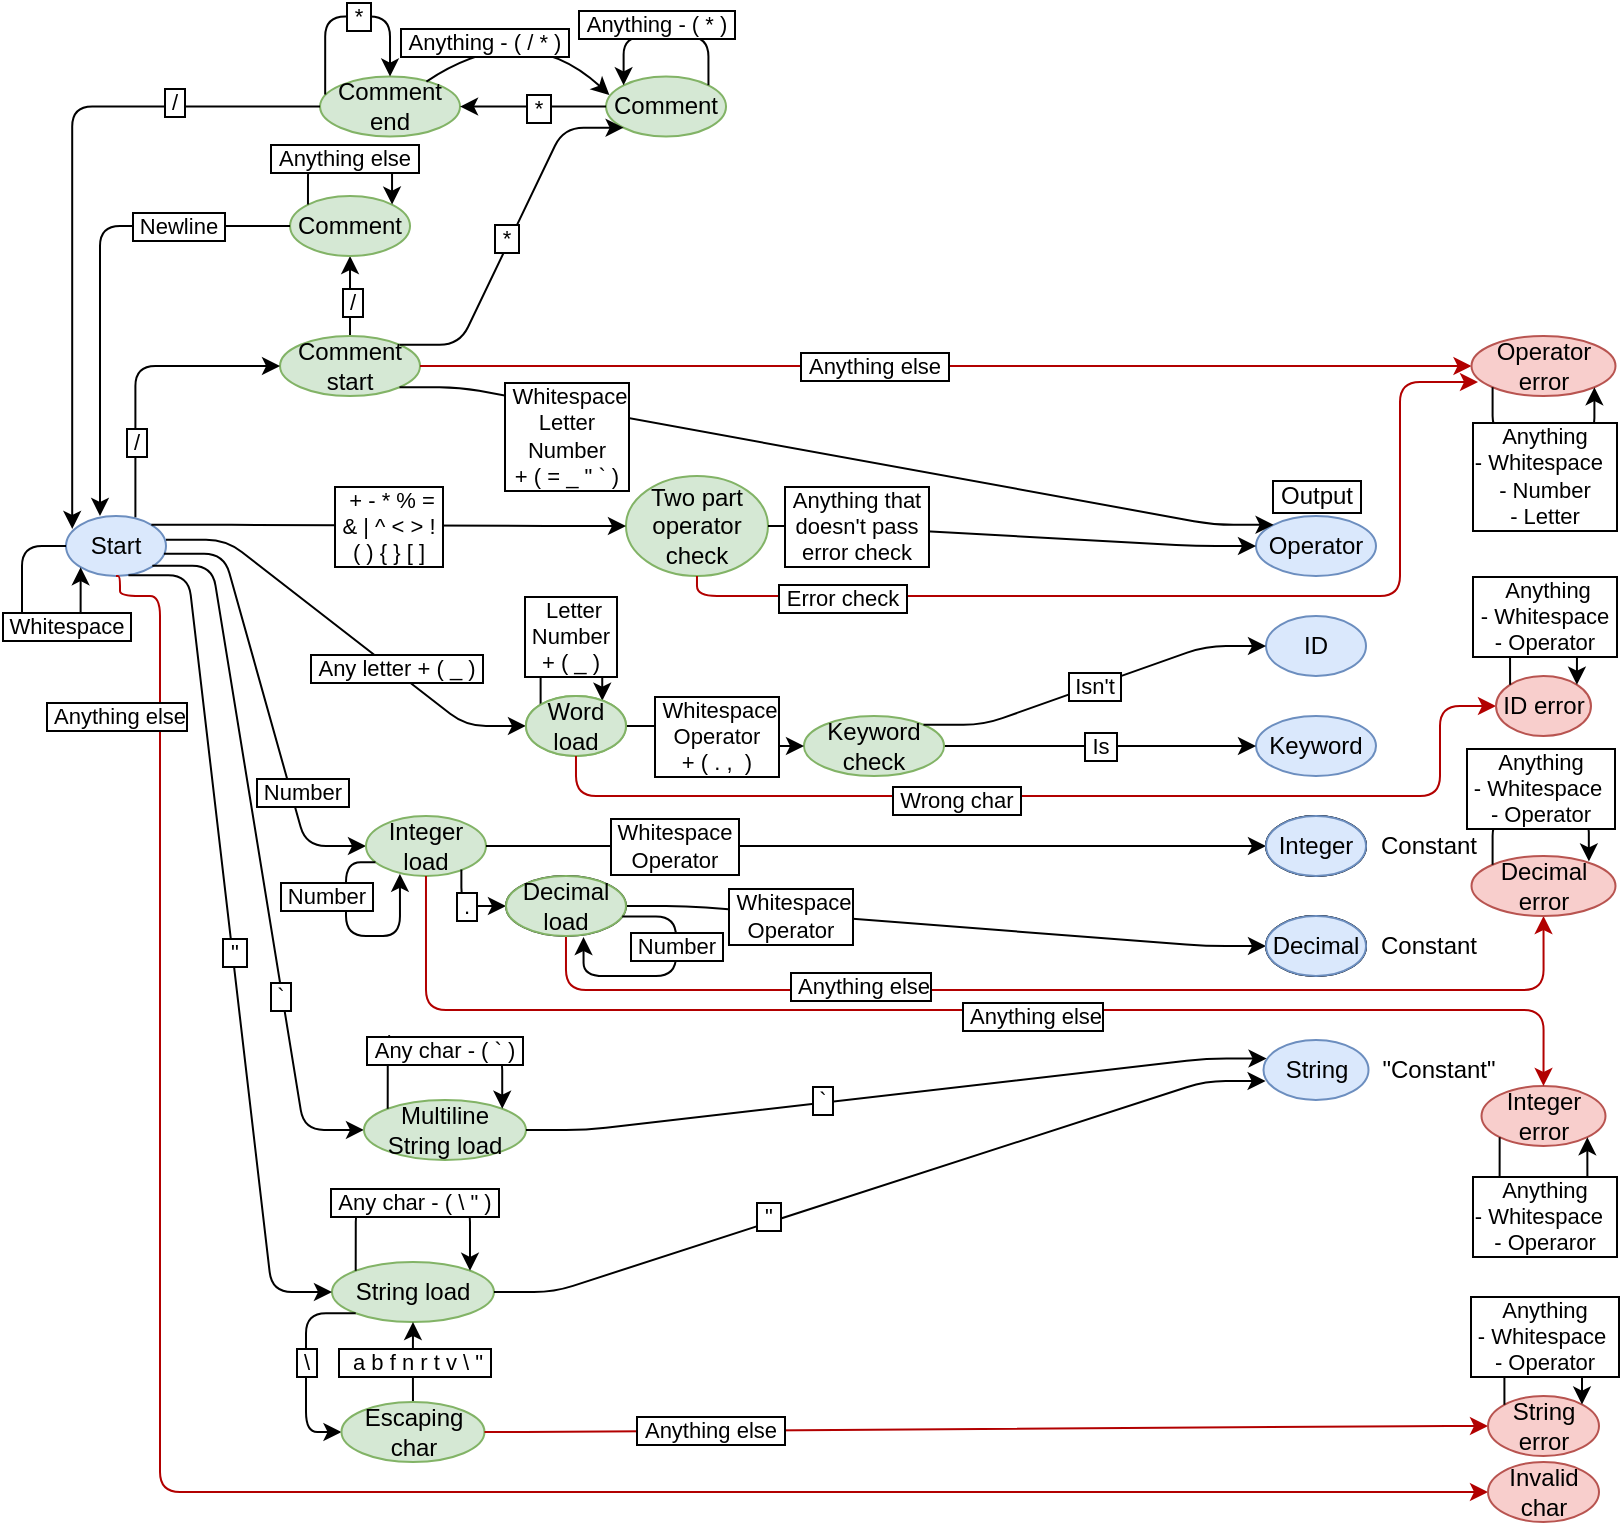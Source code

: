 <mxfile version="13.8.5" type="device"><diagram id="VbT3eITZP3FkpoQg2vMa" name="Page-1"><mxGraphModel dx="1422" dy="804" grid="1" gridSize="10" guides="1" tooltips="1" connect="1" arrows="1" fold="1" page="1" pageScale="1" pageWidth="827" pageHeight="1169" math="0" shadow="0"><root><mxCell id="0"/><mxCell id="1" parent="0"/><mxCell id="rQzeQMn--aMGsa6d89jZ-1" value="Start" style="ellipse;whiteSpace=wrap;html=1;fillColor=#dae8fc;strokeColor=#6c8ebf;" parent="1" vertex="1"><mxGeometry x="43" y="300" width="50" height="30" as="geometry"/></mxCell><mxCell id="rQzeQMn--aMGsa6d89jZ-2" value="Float" style="ellipse;whiteSpace=wrap;html=1;" parent="1" vertex="1"><mxGeometry x="643" y="500" width="50" height="30" as="geometry"/></mxCell><mxCell id="rQzeQMn--aMGsa6d89jZ-3" value="ID" style="ellipse;whiteSpace=wrap;html=1;fillColor=#dae8fc;strokeColor=#6c8ebf;" parent="1" vertex="1"><mxGeometry x="643" y="350" width="50" height="30" as="geometry"/></mxCell><mxCell id="rQzeQMn--aMGsa6d89jZ-4" value="Keyword" style="ellipse;whiteSpace=wrap;html=1;fillColor=#dae8fc;strokeColor=#6c8ebf;" parent="1" vertex="1"><mxGeometry x="638" y="400" width="60" height="30" as="geometry"/></mxCell><mxCell id="rQzeQMn--aMGsa6d89jZ-5" value="Integer" style="ellipse;whiteSpace=wrap;html=1;" parent="1" vertex="1"><mxGeometry x="643" y="450" width="50" height="30" as="geometry"/></mxCell><mxCell id="kHipwK65tKTKf_cFSngq-4" value="Integer error" style="ellipse;whiteSpace=wrap;html=1;fillColor=#f8cecc;strokeColor=#b85450;" parent="1" vertex="1"><mxGeometry x="750.75" y="585" width="62" height="30" as="geometry"/></mxCell><mxCell id="kHipwK65tKTKf_cFSngq-6" value="&quot;Constant&quot;" style="text;html=1;align=center;verticalAlign=middle;resizable=0;points=[];autosize=1;" parent="1" vertex="1"><mxGeometry x="694.25" y="566.97" width="70" height="20" as="geometry"/></mxCell><mxCell id="kHipwK65tKTKf_cFSngq-7" value="Constant" style="text;html=1;align=center;verticalAlign=middle;resizable=0;points=[];autosize=1;" parent="1" vertex="1"><mxGeometry x="694.25" y="455" width="60" height="20" as="geometry"/></mxCell><mxCell id="kHipwK65tKTKf_cFSngq-8" value="Constant" style="text;html=1;align=center;verticalAlign=middle;resizable=0;points=[];autosize=1;" parent="1" vertex="1"><mxGeometry x="694.25" y="505" width="60" height="20" as="geometry"/></mxCell><mxCell id="kHipwK65tKTKf_cFSngq-9" value="Operator" style="ellipse;whiteSpace=wrap;html=1;fillColor=#dae8fc;strokeColor=#6c8ebf;" parent="1" vertex="1"><mxGeometry x="638" y="300" width="60" height="30" as="geometry"/></mxCell><mxCell id="kHipwK65tKTKf_cFSngq-11" value="String load" style="ellipse;whiteSpace=wrap;html=1;fillColor=#d5e8d4;strokeColor=#82b366;" parent="1" vertex="1"><mxGeometry x="175.99" y="673" width="81" height="30" as="geometry"/></mxCell><mxCell id="kHipwK65tKTKf_cFSngq-12" value="&amp;nbsp;&quot;&amp;nbsp; " style="endArrow=classic;html=1;entryX=0;entryY=0.5;entryDx=0;entryDy=0;labelBorderColor=#000000;labelBackgroundColor=#ffffff;edgeStyle=entityRelationEdgeStyle;exitX=0.624;exitY=0.986;exitDx=0;exitDy=0;exitPerimeter=0;" parent="1" source="rQzeQMn--aMGsa6d89jZ-1" target="kHipwK65tKTKf_cFSngq-11" edge="1"><mxGeometry x="0.044" y="1" width="50" height="50" relative="1" as="geometry"><mxPoint x="113" y="320" as="sourcePoint"/><mxPoint x="483" y="530" as="targetPoint"/><mxPoint as="offset"/></mxGeometry></mxCell><mxCell id="kHipwK65tKTKf_cFSngq-14" value="&amp;nbsp;Any char - ( \ &quot; )&amp;nbsp;" style="endArrow=classic;html=1;labelBackgroundColor=#ffffff;labelBorderColor=#000000;edgeStyle=orthogonalEdgeStyle;exitX=0;exitY=0;exitDx=0;exitDy=0;entryX=1;entryY=0;entryDx=0;entryDy=0;" parent="1" source="kHipwK65tKTKf_cFSngq-11" target="kHipwK65tKTKf_cFSngq-11" edge="1"><mxGeometry x="-0.001" width="50" height="50" relative="1" as="geometry"><mxPoint x="156.99" y="713" as="sourcePoint"/><mxPoint x="216.99" y="643" as="targetPoint"/><Array as="points"><mxPoint x="187.99" y="643"/><mxPoint x="244.99" y="643"/><mxPoint x="244.99" y="678"/></Array><mxPoint as="offset"/></mxGeometry></mxCell><mxCell id="kHipwK65tKTKf_cFSngq-15" value="&amp;nbsp;\&amp;nbsp;" style="endArrow=classic;html=1;labelBackgroundColor=#ffffff;labelBorderColor=#000000;edgeStyle=orthogonalEdgeStyle;entryX=0;entryY=0.5;entryDx=0;entryDy=0;exitX=0;exitY=1;exitDx=0;exitDy=0;" parent="1" source="kHipwK65tKTKf_cFSngq-11" target="kHipwK65tKTKf_cFSngq-16" edge="1"><mxGeometry x="-0.028" width="50" height="50" relative="1" as="geometry"><mxPoint x="176.99" y="733" as="sourcePoint"/><mxPoint x="92.99" y="763" as="targetPoint"/><Array as="points"><mxPoint x="162.99" y="699"/><mxPoint x="162.99" y="758"/></Array><mxPoint as="offset"/></mxGeometry></mxCell><mxCell id="kHipwK65tKTKf_cFSngq-17" value="&amp;nbsp; a b f n r t v \ &quot;&amp;nbsp; " style="edgeStyle=orthogonalEdgeStyle;rounded=0;orthogonalLoop=1;jettySize=auto;html=1;labelBackgroundColor=#ffffff;labelBorderColor=#000000;entryX=0.5;entryY=1;entryDx=0;entryDy=0;" parent="1" source="kHipwK65tKTKf_cFSngq-16" target="kHipwK65tKTKf_cFSngq-11" edge="1"><mxGeometry relative="1" as="geometry"><mxPoint x="306.99" y="743" as="targetPoint"/></mxGeometry></mxCell><mxCell id="kHipwK65tKTKf_cFSngq-16" value="Escaping char" style="ellipse;whiteSpace=wrap;html=1;fillColor=#d5e8d4;strokeColor=#82b366;" parent="1" vertex="1"><mxGeometry x="180.74" y="743" width="71.5" height="30" as="geometry"/></mxCell><mxCell id="kHipwK65tKTKf_cFSngq-19" value="&amp;nbsp;Anything else&amp;nbsp;" style="endArrow=classic;html=1;labelBackgroundColor=#ffffff;exitX=1;exitY=0.5;exitDx=0;exitDy=0;entryX=0;entryY=0.5;entryDx=0;entryDy=0;edgeStyle=entityRelationEdgeStyle;labelBorderColor=#000000;fillColor=#e51400;strokeColor=#B20000;" parent="1" source="kHipwK65tKTKf_cFSngq-16" target="nqN7myUd0AmHGq-QXsy2-13" edge="1"><mxGeometry x="-0.552" width="50" height="50" relative="1" as="geometry"><mxPoint x="493" y="673" as="sourcePoint"/><mxPoint x="758" y="758" as="targetPoint"/><mxPoint as="offset"/></mxGeometry></mxCell><mxCell id="kHipwK65tKTKf_cFSngq-21" value="Word load" style="ellipse;whiteSpace=wrap;html=1;fillColor=#d5e8d4;strokeColor=#82b366;" parent="1" vertex="1"><mxGeometry x="272.99" y="389.97" width="50" height="30" as="geometry"/></mxCell><mxCell id="kHipwK65tKTKf_cFSngq-22" value="&amp;nbsp;Any letter + ( _ )&amp;nbsp;" style="endArrow=classic;html=1;entryX=0;entryY=0.5;entryDx=0;entryDy=0;labelBorderColor=#000000;labelBackgroundColor=#ffffff;edgeStyle=entityRelationEdgeStyle;exitX=1;exitY=0.397;exitDx=0;exitDy=0;exitPerimeter=0;" parent="1" source="rQzeQMn--aMGsa6d89jZ-1" target="kHipwK65tKTKf_cFSngq-21" edge="1"><mxGeometry x="0.291" y="2" width="50" height="50" relative="1" as="geometry"><mxPoint x="113" y="309" as="sourcePoint"/><mxPoint x="346.0" y="475" as="targetPoint"/><mxPoint as="offset"/></mxGeometry></mxCell><mxCell id="kHipwK65tKTKf_cFSngq-23" value="&amp;nbsp;Letter&lt;br&gt;&amp;nbsp;Number&amp;nbsp;&lt;br&gt;+ ( _ )" style="endArrow=classic;html=1;labelBackgroundColor=#ffffff;exitX=0;exitY=0;exitDx=0;exitDy=0;edgeStyle=orthogonalEdgeStyle;entryX=0.763;entryY=0.079;entryDx=0;entryDy=0;entryPerimeter=0;labelBorderColor=#000000;" parent="1" source="kHipwK65tKTKf_cFSngq-21" target="kHipwK65tKTKf_cFSngq-21" edge="1"><mxGeometry width="50" height="50" relative="1" as="geometry"><mxPoint x="339.86" y="349.97" as="sourcePoint"/><mxPoint x="319.86" y="379.97" as="targetPoint"/><Array as="points"><mxPoint x="279.99" y="360"/><mxPoint x="310.99" y="360"/></Array></mxGeometry></mxCell><mxCell id="kHipwK65tKTKf_cFSngq-27" value="&amp;nbsp;Is&amp;nbsp;" style="edgeStyle=entityRelationEdgeStyle;rounded=0;orthogonalLoop=1;jettySize=auto;html=1;labelBackgroundColor=#ffffff;labelBorderColor=#000000;" parent="1" source="kHipwK65tKTKf_cFSngq-24" target="rQzeQMn--aMGsa6d89jZ-4" edge="1"><mxGeometry relative="1" as="geometry"/></mxCell><mxCell id="kHipwK65tKTKf_cFSngq-24" value="Keyword check" style="ellipse;whiteSpace=wrap;html=1;fillColor=#d5e8d4;strokeColor=#82b366;" parent="1" vertex="1"><mxGeometry x="412" y="400" width="70" height="30" as="geometry"/></mxCell><mxCell id="kHipwK65tKTKf_cFSngq-26" value="&amp;nbsp;Whitespace &lt;br&gt;Operator&lt;br&gt;+ ( . ,&amp;nbsp; )" style="endArrow=classic;html=1;labelBackgroundColor=#ffffff;exitX=1;exitY=0.5;exitDx=0;exitDy=0;entryX=0;entryY=0.5;entryDx=0;entryDy=0;edgeStyle=entityRelationEdgeStyle;labelBorderColor=#000000;" parent="1" source="kHipwK65tKTKf_cFSngq-21" target="kHipwK65tKTKf_cFSngq-24" edge="1"><mxGeometry width="50" height="50" relative="1" as="geometry"><mxPoint x="543" y="360" as="sourcePoint"/><mxPoint x="593" y="310" as="targetPoint"/></mxGeometry></mxCell><mxCell id="kHipwK65tKTKf_cFSngq-29" value="&amp;nbsp;Isn't&amp;nbsp;" style="endArrow=classic;html=1;labelBackgroundColor=#ffffff;exitX=1;exitY=0;exitDx=0;exitDy=0;entryX=0;entryY=0.5;entryDx=0;entryDy=0;edgeStyle=entityRelationEdgeStyle;labelBorderColor=#000000;" parent="1" source="kHipwK65tKTKf_cFSngq-24" target="rQzeQMn--aMGsa6d89jZ-3" edge="1"><mxGeometry width="50" height="50" relative="1" as="geometry"><mxPoint x="407.38" y="405" as="sourcePoint"/><mxPoint x="523" y="425" as="targetPoint"/></mxGeometry></mxCell><mxCell id="kHipwK65tKTKf_cFSngq-30" value="Two part operator check" style="ellipse;whiteSpace=wrap;html=1;fillColor=#d5e8d4;strokeColor=#82b366;" parent="1" vertex="1"><mxGeometry x="322.99" y="280" width="71" height="50" as="geometry"/></mxCell><mxCell id="kHipwK65tKTKf_cFSngq-32" value="&amp;nbsp;+ - * % = &lt;br&gt;&lt;div&gt;&amp;nbsp;&amp;amp; | ^ &amp;lt; &amp;gt; !&amp;nbsp; &lt;br&gt;&lt;/div&gt;&lt;div&gt;( ) { } [ ]&lt;br&gt;&lt;/div&gt;" style="endArrow=classic;html=1;labelBackgroundColor=#ffffff;exitX=1;exitY=0;exitDx=0;exitDy=0;entryX=0;entryY=0.5;entryDx=0;entryDy=0;labelBorderColor=#000000;edgeStyle=entityRelationEdgeStyle;" parent="1" source="rQzeQMn--aMGsa6d89jZ-1" target="kHipwK65tKTKf_cFSngq-30" edge="1"><mxGeometry width="50" height="50" relative="1" as="geometry"><mxPoint x="233" y="330" as="sourcePoint"/><mxPoint x="283" y="280" as="targetPoint"/></mxGeometry></mxCell><mxCell id="kHipwK65tKTKf_cFSngq-33" value="&amp;nbsp;Anything that&amp;nbsp;&lt;br&gt;doesn't pass&lt;br&gt;error check" style="endArrow=classic;html=1;labelBackgroundColor=#ffffff;exitX=1;exitY=0.5;exitDx=0;exitDy=0;entryX=0;entryY=0.5;entryDx=0;entryDy=0;edgeStyle=entityRelationEdgeStyle;labelBorderColor=#000000;" parent="1" source="kHipwK65tKTKf_cFSngq-30" target="kHipwK65tKTKf_cFSngq-9" edge="1"><mxGeometry x="-0.64" y="1" width="50" height="50" relative="1" as="geometry"><mxPoint x="493" y="340" as="sourcePoint"/><mxPoint x="543" y="290" as="targetPoint"/><mxPoint as="offset"/></mxGeometry></mxCell><mxCell id="kHipwK65tKTKf_cFSngq-35" value="&amp;nbsp;Error check&amp;nbsp;" style="endArrow=classic;html=1;labelBackgroundColor=#ffffff;exitX=0.5;exitY=1;exitDx=0;exitDy=0;fillColor=#e51400;strokeColor=#B20000;labelBorderColor=#000000;edgeStyle=orthogonalEdgeStyle;entryX=0.045;entryY=0.751;entryDx=0;entryDy=0;entryPerimeter=0;" parent="1" source="kHipwK65tKTKf_cFSngq-30" target="nqN7myUd0AmHGq-QXsy2-11" edge="1"><mxGeometry x="-0.674" y="-1" width="50" height="50" relative="1" as="geometry"><mxPoint x="503" y="400" as="sourcePoint"/><mxPoint x="773" y="520" as="targetPoint"/><Array as="points"><mxPoint x="359" y="340"/><mxPoint x="710" y="340"/><mxPoint x="710" y="233"/><mxPoint x="749" y="233"/></Array><mxPoint as="offset"/></mxGeometry></mxCell><mxCell id="kHipwK65tKTKf_cFSngq-36" value="" style="endArrow=classic;html=1;labelBackgroundColor=#ffffff;exitX=0.98;exitY=0.629;exitDx=0;exitDy=0;entryX=0;entryY=0.5;entryDx=0;entryDy=0;edgeStyle=entityRelationEdgeStyle;exitPerimeter=0;" parent="1" source="rQzeQMn--aMGsa6d89jZ-1" target="kHipwK65tKTKf_cFSngq-37" edge="1"><mxGeometry width="50" height="50" relative="1" as="geometry"><mxPoint x="33" y="470" as="sourcePoint"/><mxPoint x="103" y="530" as="targetPoint"/></mxGeometry></mxCell><mxCell id="kHipwK65tKTKf_cFSngq-49" value="&amp;nbsp;Number&amp;nbsp;" style="edgeLabel;html=1;align=center;verticalAlign=middle;resizable=0;points=[];labelBorderColor=#000000;" parent="kHipwK65tKTKf_cFSngq-36" vertex="1" connectable="0"><mxGeometry x="0.315" relative="1" as="geometry"><mxPoint x="9.11" y="14.27" as="offset"/></mxGeometry></mxCell><mxCell id="kHipwK65tKTKf_cFSngq-37" value="Integer load" style="ellipse;whiteSpace=wrap;html=1;fillColor=#d5e8d4;strokeColor=#82b366;" parent="1" vertex="1"><mxGeometry x="192.99" y="450" width="60" height="30" as="geometry"/></mxCell><mxCell id="kHipwK65tKTKf_cFSngq-38" value="Float load" style="ellipse;whiteSpace=wrap;html=1;" parent="1" vertex="1"><mxGeometry x="262.99" y="480" width="60" height="30" as="geometry"/></mxCell><mxCell id="kHipwK65tKTKf_cFSngq-39" value="&amp;nbsp;Number&amp;nbsp;" style="endArrow=classic;html=1;labelBackgroundColor=#ffffff;exitX=0.079;exitY=0.771;exitDx=0;exitDy=0;edgeStyle=orthogonalEdgeStyle;exitPerimeter=0;entryX=0.283;entryY=0.964;entryDx=0;entryDy=0;entryPerimeter=0;labelBorderColor=#000000;" parent="1" source="kHipwK65tKTKf_cFSngq-37" target="kHipwK65tKTKf_cFSngq-37" edge="1"><mxGeometry x="-0.423" y="-10" width="50" height="50" relative="1" as="geometry"><mxPoint x="192.99" y="550" as="sourcePoint"/><mxPoint x="222.99" y="490" as="targetPoint"/><Array as="points"><mxPoint x="182.99" y="473"/><mxPoint x="182.99" y="510"/><mxPoint x="209.99" y="510"/></Array><mxPoint as="offset"/></mxGeometry></mxCell><mxCell id="kHipwK65tKTKf_cFSngq-40" value="&amp;nbsp;.&amp;nbsp;" style="endArrow=classic;html=1;labelBackgroundColor=#ffffff;exitX=0.795;exitY=0.892;exitDx=0;exitDy=0;entryX=0;entryY=0.5;entryDx=0;entryDy=0;edgeStyle=orthogonalEdgeStyle;labelBorderColor=#000000;exitPerimeter=0;" parent="1" source="kHipwK65tKTKf_cFSngq-37" target="kHipwK65tKTKf_cFSngq-38" edge="1"><mxGeometry width="50" height="50" relative="1" as="geometry"><mxPoint x="262.99" y="570" as="sourcePoint"/><mxPoint x="292.99" y="510" as="targetPoint"/><Array as="points"><mxPoint x="240.99" y="495"/></Array></mxGeometry></mxCell><mxCell id="kHipwK65tKTKf_cFSngq-44" value="" style="endArrow=classic;html=1;labelBackgroundColor=#ffffff;endFill=1;edgeStyle=orthogonalEdgeStyle;fillColor=#e51400;strokeColor=#B20000;entryX=0.5;entryY=1;entryDx=0;entryDy=0;startArrow=none;startFill=0;exitX=0.5;exitY=1;exitDx=0;exitDy=0;" parent="1" source="kHipwK65tKTKf_cFSngq-60" target="nqN7myUd0AmHGq-QXsy2-14" edge="1"><mxGeometry width="50" height="50" relative="1" as="geometry"><mxPoint x="280" y="520" as="sourcePoint"/><mxPoint x="781.75" y="497" as="targetPoint"/><Array as="points"><mxPoint x="293" y="537"/><mxPoint x="782" y="537"/></Array></mxGeometry></mxCell><mxCell id="nqN7myUd0AmHGq-QXsy2-15" value="&amp;nbsp;Anything else" style="edgeLabel;html=1;align=center;verticalAlign=middle;resizable=0;points=[];labelBorderColor=#000000;rotation=0;" parent="kHipwK65tKTKf_cFSngq-44" vertex="1" connectable="0"><mxGeometry x="-0.267" y="2" relative="1" as="geometry"><mxPoint x="-28.8" as="offset"/></mxGeometry></mxCell><mxCell id="kHipwK65tKTKf_cFSngq-45" value="" style="endArrow=classic;html=1;labelBackgroundColor=#ffffff;exitX=1;exitY=0.5;exitDx=0;exitDy=0;entryX=0;entryY=0.5;entryDx=0;entryDy=0;edgeStyle=entityRelationEdgeStyle;" parent="1" source="kHipwK65tKTKf_cFSngq-37" target="rQzeQMn--aMGsa6d89jZ-5" edge="1"><mxGeometry width="50" height="50" relative="1" as="geometry"><mxPoint x="333" y="620" as="sourcePoint"/><mxPoint x="383" y="570" as="targetPoint"/></mxGeometry></mxCell><mxCell id="kHipwK65tKTKf_cFSngq-47" value="&amp;nbsp;Whitespace&amp;nbsp;&lt;br&gt;Operator" style="edgeLabel;html=1;align=center;verticalAlign=middle;resizable=0;points=[];labelBorderColor=#000000;" parent="kHipwK65tKTKf_cFSngq-45" vertex="1" connectable="0"><mxGeometry x="-0.742" y="1" relative="1" as="geometry"><mxPoint x="43.01" y="1" as="offset"/></mxGeometry></mxCell><mxCell id="kHipwK65tKTKf_cFSngq-46" value="" style="endArrow=classic;html=1;labelBackgroundColor=#ffffff;exitX=1;exitY=0.5;exitDx=0;exitDy=0;entryX=0;entryY=0.5;entryDx=0;entryDy=0;edgeStyle=entityRelationEdgeStyle;" parent="1" source="kHipwK65tKTKf_cFSngq-38" target="rQzeQMn--aMGsa6d89jZ-2" edge="1"><mxGeometry width="50" height="50" relative="1" as="geometry"><mxPoint x="343" y="650" as="sourcePoint"/><mxPoint x="393" y="600" as="targetPoint"/></mxGeometry></mxCell><mxCell id="kHipwK65tKTKf_cFSngq-48" value="&amp;nbsp;Whitespace&lt;br&gt;Operator" style="edgeLabel;html=1;align=center;verticalAlign=middle;resizable=0;points=[];labelBorderColor=#000000;" parent="kHipwK65tKTKf_cFSngq-46" vertex="1" connectable="0"><mxGeometry x="-0.835" y="1" relative="1" as="geometry"><mxPoint x="55.08" y="6.0" as="offset"/></mxGeometry></mxCell><mxCell id="kHipwK65tKTKf_cFSngq-50" value="&amp;nbsp;Output&amp;nbsp;" style="text;html=1;align=center;verticalAlign=middle;resizable=0;points=[];autosize=1;labelBorderColor=#000000;" parent="1" vertex="1"><mxGeometry x="638" y="280" width="60" height="20" as="geometry"/></mxCell><mxCell id="kHipwK65tKTKf_cFSngq-52" value="" style="endArrow=classic;html=1;labelBackgroundColor=#ffffff;entryX=0.5;entryY=0;entryDx=0;entryDy=0;edgeStyle=orthogonalEdgeStyle;fillColor=#e51400;strokeColor=#B20000;exitX=0.5;exitY=1;exitDx=0;exitDy=0;" parent="1" source="kHipwK65tKTKf_cFSngq-37" target="kHipwK65tKTKf_cFSngq-4" edge="1"><mxGeometry width="50" height="50" relative="1" as="geometry"><mxPoint x="223" y="490" as="sourcePoint"/><mxPoint x="781.75" y="572" as="targetPoint"/><Array as="points"><mxPoint x="223" y="547"/><mxPoint x="782" y="547"/></Array></mxGeometry></mxCell><mxCell id="kHipwK65tKTKf_cFSngq-53" value="&amp;nbsp;Anything else" style="edgeLabel;html=1;align=center;verticalAlign=middle;resizable=0;points=[];labelBorderColor=#000000;" parent="kHipwK65tKTKf_cFSngq-52" vertex="1" connectable="0"><mxGeometry x="0.145" relative="1" as="geometry"><mxPoint x="-10.26" y="2.97" as="offset"/></mxGeometry></mxCell><mxCell id="kHipwK65tKTKf_cFSngq-55" value="" style="endArrow=classic;html=1;labelBackgroundColor=#ffffff;exitX=1;exitY=0.5;exitDx=0;exitDy=0;entryX=0.02;entryY=0.686;entryDx=0;entryDy=0;edgeStyle=entityRelationEdgeStyle;entryPerimeter=0;" parent="1" source="kHipwK65tKTKf_cFSngq-11" target="kHipwK65tKTKf_cFSngq-64" edge="1"><mxGeometry width="50" height="50" relative="1" as="geometry"><mxPoint x="353" y="753" as="sourcePoint"/><mxPoint x="403" y="703" as="targetPoint"/></mxGeometry></mxCell><mxCell id="kHipwK65tKTKf_cFSngq-56" value="&amp;nbsp;&quot;&amp;nbsp; " style="edgeLabel;html=1;align=center;verticalAlign=middle;resizable=0;points=[];labelBorderColor=#000000;" parent="kHipwK65tKTKf_cFSngq-55" vertex="1" connectable="0"><mxGeometry x="-0.013" y="-2" relative="1" as="geometry"><mxPoint x="-54.04" y="12.02" as="offset"/></mxGeometry></mxCell><mxCell id="kHipwK65tKTKf_cFSngq-59" value="Word load" style="ellipse;whiteSpace=wrap;html=1;fillColor=#d5e8d4;strokeColor=#82b366;" parent="1" vertex="1"><mxGeometry x="272.99" y="389.97" width="50" height="30" as="geometry"/></mxCell><mxCell id="kHipwK65tKTKf_cFSngq-60" value="Decimal load" style="ellipse;whiteSpace=wrap;html=1;fillColor=#d5e8d4;strokeColor=#82b366;" parent="1" vertex="1"><mxGeometry x="262.99" y="480" width="60" height="30" as="geometry"/></mxCell><mxCell id="kHipwK65tKTKf_cFSngq-62" value="Float" style="ellipse;whiteSpace=wrap;html=1;" parent="1" vertex="1"><mxGeometry x="643" y="500" width="50" height="30" as="geometry"/></mxCell><mxCell id="kHipwK65tKTKf_cFSngq-63" value="Integer" style="ellipse;whiteSpace=wrap;html=1;" parent="1" vertex="1"><mxGeometry x="643" y="450" width="50" height="30" as="geometry"/></mxCell><mxCell id="kHipwK65tKTKf_cFSngq-64" value="String" style="ellipse;whiteSpace=wrap;html=1;fillColor=#dae8fc;strokeColor=#6c8ebf;" parent="1" vertex="1"><mxGeometry x="641.75" y="561.97" width="52.5" height="30" as="geometry"/></mxCell><mxCell id="kHipwK65tKTKf_cFSngq-65" value="Decimal" style="ellipse;whiteSpace=wrap;html=1;fillColor=#dae8fc;strokeColor=#6c8ebf;" parent="1" vertex="1"><mxGeometry x="643" y="500" width="50" height="30" as="geometry"/></mxCell><mxCell id="kHipwK65tKTKf_cFSngq-66" value="Integer" style="ellipse;whiteSpace=wrap;html=1;fillColor=#dae8fc;strokeColor=#6c8ebf;" parent="1" vertex="1"><mxGeometry x="643" y="450" width="50" height="30" as="geometry"/></mxCell><mxCell id="wgB1_2SLFS4JOkOI4g6U-1" value="" style="endArrow=classic;html=1;exitX=0.5;exitY=1;exitDx=0;exitDy=0;entryX=0;entryY=0.5;entryDx=0;entryDy=0;edgeStyle=orthogonalEdgeStyle;fillColor=#e51400;strokeColor=#B20000;" parent="1" source="kHipwK65tKTKf_cFSngq-59" target="nqN7myUd0AmHGq-QXsy2-12" edge="1"><mxGeometry width="50" height="50" relative="1" as="geometry"><mxPoint x="558" y="650" as="sourcePoint"/><mxPoint x="608" y="600" as="targetPoint"/><Array as="points"><mxPoint x="298" y="440"/><mxPoint x="730" y="440"/><mxPoint x="730" y="395"/></Array></mxGeometry></mxCell><mxCell id="wgB1_2SLFS4JOkOI4g6U-2" value="&amp;nbsp;Wrong char&amp;nbsp;" style="edgeLabel;html=1;align=center;verticalAlign=middle;resizable=0;points=[];labelBorderColor=#000000;" parent="wgB1_2SLFS4JOkOI4g6U-1" vertex="1" connectable="0"><mxGeometry x="-0.202" y="-2" relative="1" as="geometry"><mxPoint as="offset"/></mxGeometry></mxCell><mxCell id="wgB1_2SLFS4JOkOI4g6U-3" value="&amp;nbsp;Number&amp;nbsp;" style="endArrow=classic;html=1;labelBackgroundColor=#ffffff;exitX=0.969;exitY=0.676;exitDx=0;exitDy=0;edgeStyle=orthogonalEdgeStyle;exitPerimeter=0;entryX=0.646;entryY=1.017;entryDx=0;entryDy=0;entryPerimeter=0;labelBorderColor=#000000;" parent="1" source="kHipwK65tKTKf_cFSngq-60" target="kHipwK65tKTKf_cFSngq-60" edge="1"><mxGeometry x="-0.317" width="50" height="50" relative="1" as="geometry"><mxPoint x="337.72" y="500.03" as="sourcePoint"/><mxPoint x="349.96" y="505.82" as="targetPoint"/><Array as="points"><mxPoint x="348" y="500"/><mxPoint x="348" y="530"/><mxPoint x="302" y="530"/></Array><mxPoint as="offset"/></mxGeometry></mxCell><mxCell id="nqN7myUd0AmHGq-QXsy2-5" value="" style="edgeStyle=orthogonalEdgeStyle;rounded=0;orthogonalLoop=1;jettySize=auto;html=1;" parent="1" source="wgB1_2SLFS4JOkOI4g6U-4" target="nqN7myUd0AmHGq-QXsy2-4" edge="1"><mxGeometry relative="1" as="geometry"><Array as="points"><mxPoint x="185" y="200"/><mxPoint x="185" y="200"/></Array></mxGeometry></mxCell><mxCell id="nqN7myUd0AmHGq-QXsy2-6" value="&amp;nbsp;/&amp;nbsp; " style="edgeLabel;html=1;align=center;verticalAlign=middle;resizable=0;points=[];labelBorderColor=#000000;" parent="nqN7myUd0AmHGq-QXsy2-5" vertex="1" connectable="0"><mxGeometry x="-0.147" y="-1" relative="1" as="geometry"><mxPoint as="offset"/></mxGeometry></mxCell><mxCell id="wgB1_2SLFS4JOkOI4g6U-4" value="Comment start" style="ellipse;whiteSpace=wrap;html=1;fillColor=#d5e8d4;strokeColor=#82b366;" parent="1" vertex="1"><mxGeometry x="150.01" y="210" width="70" height="30" as="geometry"/></mxCell><mxCell id="wgB1_2SLFS4JOkOI4g6U-5" value="" style="endArrow=classic;html=1;exitX=0.694;exitY=0.021;exitDx=0;exitDy=0;entryX=0;entryY=0.5;entryDx=0;entryDy=0;edgeStyle=orthogonalEdgeStyle;exitPerimeter=0;" parent="1" source="rQzeQMn--aMGsa6d89jZ-1" target="wgB1_2SLFS4JOkOI4g6U-4" edge="1"><mxGeometry width="50" height="50" relative="1" as="geometry"><mxPoint x="48" y="280" as="sourcePoint"/><mxPoint x="98" y="230" as="targetPoint"/></mxGeometry></mxCell><mxCell id="wgB1_2SLFS4JOkOI4g6U-6" value="&amp;nbsp;/&amp;nbsp;" style="edgeLabel;html=1;align=center;verticalAlign=middle;resizable=0;points=[];labelBorderColor=#000000;" parent="wgB1_2SLFS4JOkOI4g6U-5" vertex="1" connectable="0"><mxGeometry x="-0.492" y="-2" relative="1" as="geometry"><mxPoint x="-2.01" as="offset"/></mxGeometry></mxCell><mxCell id="wgB1_2SLFS4JOkOI4g6U-7" value="Comment" style="ellipse;whiteSpace=wrap;html=1;fillColor=#d5e8d4;strokeColor=#82b366;" parent="1" vertex="1"><mxGeometry x="313.02" y="80.26" width="60" height="30" as="geometry"/></mxCell><mxCell id="wgB1_2SLFS4JOkOI4g6U-8" value="Comment end&lt;br&gt;" style="ellipse;whiteSpace=wrap;html=1;fillColor=#d5e8d4;strokeColor=#82b366;" parent="1" vertex="1"><mxGeometry x="170.02" y="80.26" width="70" height="30" as="geometry"/></mxCell><mxCell id="wgB1_2SLFS4JOkOI4g6U-12" value="" style="endArrow=classic;html=1;edgeStyle=orthogonalEdgeStyle;entryX=0;entryY=0;entryDx=0;entryDy=0;exitX=1;exitY=0;exitDx=0;exitDy=0;" parent="1" source="wgB1_2SLFS4JOkOI4g6U-7" target="wgB1_2SLFS4JOkOI4g6U-7" edge="1"><mxGeometry width="50" height="50" relative="1" as="geometry"><mxPoint x="372.03" y="124.26" as="sourcePoint"/><mxPoint x="311.03" y="110.26" as="targetPoint"/><Array as="points"><mxPoint x="364.02" y="60.26"/><mxPoint x="322.02" y="60.26"/></Array></mxGeometry></mxCell><mxCell id="wgB1_2SLFS4JOkOI4g6U-13" value="&amp;nbsp;Anything - ( * )&amp;nbsp;" style="edgeLabel;html=1;align=center;verticalAlign=middle;resizable=0;points=[];labelBorderColor=#000000;" parent="wgB1_2SLFS4JOkOI4g6U-12" vertex="1" connectable="0"><mxGeometry x="-0.472" y="7" relative="1" as="geometry"><mxPoint x="-19.4" y="-7" as="offset"/></mxGeometry></mxCell><mxCell id="wgB1_2SLFS4JOkOI4g6U-16" value="" style="endArrow=classic;html=1;exitX=1;exitY=1;exitDx=0;exitDy=0;entryX=0;entryY=0;entryDx=0;entryDy=0;edgeStyle=entityRelationEdgeStyle;" parent="1" source="wgB1_2SLFS4JOkOI4g6U-4" target="kHipwK65tKTKf_cFSngq-9" edge="1"><mxGeometry width="50" height="50" relative="1" as="geometry"><mxPoint x="278" y="290" as="sourcePoint"/><mxPoint x="328" y="240" as="targetPoint"/></mxGeometry></mxCell><mxCell id="wgB1_2SLFS4JOkOI4g6U-17" value="&lt;div&gt;&amp;nbsp;Whitespace &lt;br&gt;&lt;/div&gt;&lt;div&gt;Letter&lt;/div&gt;&lt;div&gt;Number&lt;br&gt;&lt;/div&gt;&lt;div&gt;+ ( = _ &quot; ` ) &lt;br&gt;&lt;/div&gt;" style="edgeLabel;html=1;align=center;verticalAlign=middle;resizable=0;points=[];labelBorderColor=#000000;" parent="wgB1_2SLFS4JOkOI4g6U-16" vertex="1" connectable="0"><mxGeometry x="-0.169" y="-1" relative="1" as="geometry"><mxPoint x="-98.25" y="-4.26" as="offset"/></mxGeometry></mxCell><mxCell id="wgB1_2SLFS4JOkOI4g6U-18" value="" style="endArrow=classic;html=1;exitX=0;exitY=0.5;exitDx=0;exitDy=0;entryX=0.062;entryY=0.215;entryDx=0;entryDy=0;entryPerimeter=0;edgeStyle=orthogonalEdgeStyle;" parent="1" source="wgB1_2SLFS4JOkOI4g6U-8" target="rQzeQMn--aMGsa6d89jZ-1" edge="1"><mxGeometry width="50" height="50" relative="1" as="geometry"><mxPoint x="238" y="280" as="sourcePoint"/><mxPoint x="288" y="230" as="targetPoint"/></mxGeometry></mxCell><mxCell id="wgB1_2SLFS4JOkOI4g6U-20" value="&amp;nbsp;/&amp;nbsp;" style="edgeLabel;html=1;align=center;verticalAlign=middle;resizable=0;points=[];labelBorderColor=#000000;" parent="wgB1_2SLFS4JOkOI4g6U-18" vertex="1" connectable="0"><mxGeometry x="0.045" relative="1" as="geometry"><mxPoint x="50.48" y="-53.52" as="offset"/></mxGeometry></mxCell><mxCell id="wgB1_2SLFS4JOkOI4g6U-19" value="" style="endArrow=classic;html=1;exitX=0;exitY=0.5;exitDx=0;exitDy=0;entryX=1;entryY=0.5;entryDx=0;entryDy=0;edgeStyle=entityRelationEdgeStyle;" parent="1" source="wgB1_2SLFS4JOkOI4g6U-7" target="wgB1_2SLFS4JOkOI4g6U-8" edge="1"><mxGeometry width="50" height="50" relative="1" as="geometry"><mxPoint x="302.03" y="190.26" as="sourcePoint"/><mxPoint x="352.03" y="140.26" as="targetPoint"/></mxGeometry></mxCell><mxCell id="wgB1_2SLFS4JOkOI4g6U-21" value="&amp;nbsp;*&amp;nbsp;" style="edgeLabel;html=1;align=center;verticalAlign=middle;resizable=0;points=[];labelBorderColor=#000000;" parent="wgB1_2SLFS4JOkOI4g6U-19" vertex="1" connectable="0"><mxGeometry x="0.137" y="2" relative="1" as="geometry"><mxPoint x="7.32" y="-2" as="offset"/></mxGeometry></mxCell><mxCell id="wgB1_2SLFS4JOkOI4g6U-22" value="" style="endArrow=classic;html=1;exitX=1;exitY=0;exitDx=0;exitDy=0;edgeStyle=entityRelationEdgeStyle;entryX=0;entryY=1;entryDx=0;entryDy=0;" parent="1" source="wgB1_2SLFS4JOkOI4g6U-4" target="wgB1_2SLFS4JOkOI4g6U-7" edge="1"><mxGeometry width="50" height="50" relative="1" as="geometry"><mxPoint x="295.99" y="220" as="sourcePoint"/><mxPoint x="271" y="200" as="targetPoint"/></mxGeometry></mxCell><mxCell id="wgB1_2SLFS4JOkOI4g6U-23" value="&amp;nbsp;*&amp;nbsp;" style="edgeLabel;html=1;align=center;verticalAlign=middle;resizable=0;points=[];labelBorderColor=#000000;" parent="wgB1_2SLFS4JOkOI4g6U-22" vertex="1" connectable="0"><mxGeometry x="0.137" y="2" relative="1" as="geometry"><mxPoint x="-6.53" y="12.29" as="offset"/></mxGeometry></mxCell><mxCell id="wgB1_2SLFS4JOkOI4g6U-24" value="" style="endArrow=classic;html=1;exitX=1;exitY=0.5;exitDx=0;exitDy=0;entryX=0;entryY=0.5;entryDx=0;entryDy=0;edgeStyle=orthogonalEdgeStyle;fillColor=#e51400;strokeColor=#B20000;" parent="1" source="wgB1_2SLFS4JOkOI4g6U-4" target="nqN7myUd0AmHGq-QXsy2-11" edge="1"><mxGeometry width="50" height="50" relative="1" as="geometry"><mxPoint x="481" y="230" as="sourcePoint"/><mxPoint x="531" y="180" as="targetPoint"/></mxGeometry></mxCell><mxCell id="wgB1_2SLFS4JOkOI4g6U-25" value="&amp;nbsp;Anything else&amp;nbsp;" style="edgeLabel;html=1;align=center;verticalAlign=middle;resizable=0;points=[];labelBorderColor=#000000;" parent="wgB1_2SLFS4JOkOI4g6U-24" vertex="1" connectable="0"><mxGeometry x="-0.535" y="1" relative="1" as="geometry"><mxPoint x="104.99" y="1" as="offset"/></mxGeometry></mxCell><mxCell id="wgB1_2SLFS4JOkOI4g6U-26" value="" style="endArrow=classic;html=1;exitX=0;exitY=0.5;exitDx=0;exitDy=0;edgeStyle=orthogonalEdgeStyle;entryX=0;entryY=1;entryDx=0;entryDy=0;" parent="1" source="rQzeQMn--aMGsa6d89jZ-1" target="rQzeQMn--aMGsa6d89jZ-1" edge="1"><mxGeometry width="50" height="50" relative="1" as="geometry"><mxPoint x="171" y="380" as="sourcePoint"/><mxPoint x="68" y="360" as="targetPoint"/><Array as="points"><mxPoint x="21" y="315"/><mxPoint x="21" y="360"/><mxPoint x="50" y="360"/></Array></mxGeometry></mxCell><mxCell id="wgB1_2SLFS4JOkOI4g6U-27" value="&amp;nbsp;Whitespace&amp;nbsp;" style="edgeLabel;html=1;align=center;verticalAlign=middle;resizable=0;points=[];labelBorderColor=#000000;" parent="wgB1_2SLFS4JOkOI4g6U-26" vertex="1" connectable="0"><mxGeometry x="0.08" y="1" relative="1" as="geometry"><mxPoint x="18.17" y="-4" as="offset"/></mxGeometry></mxCell><mxCell id="bF63n_Hcct4nVP9Dl0zo-1" value="" style="curved=1;endArrow=classic;html=1;exitX=0.76;exitY=0.084;exitDx=0;exitDy=0;entryX=0.028;entryY=0.307;entryDx=0;entryDy=0;entryPerimeter=0;exitPerimeter=0;" parent="1" source="wgB1_2SLFS4JOkOI4g6U-8" target="wgB1_2SLFS4JOkOI4g6U-7" edge="1"><mxGeometry width="50" height="50" relative="1" as="geometry"><mxPoint x="232.02" y="30.26" as="sourcePoint"/><mxPoint x="282.02" y="-19.74" as="targetPoint"/><Array as="points"><mxPoint x="272.02" y="50.26"/></Array></mxGeometry></mxCell><mxCell id="bF63n_Hcct4nVP9Dl0zo-2" value="&amp;nbsp;Anything - ( / * )&amp;nbsp;" style="edgeLabel;html=1;align=center;verticalAlign=middle;resizable=0;points=[];labelBorderColor=#000000;" parent="bF63n_Hcct4nVP9Dl0zo-1" vertex="1" connectable="0"><mxGeometry x="-0.136" y="-10" relative="1" as="geometry"><mxPoint x="-18.74" as="offset"/></mxGeometry></mxCell><mxCell id="nqN7myUd0AmHGq-QXsy2-2" value="" style="endArrow=classic;html=1;edgeStyle=orthogonalEdgeStyle;exitX=0.094;exitY=0.167;exitDx=0;exitDy=0;exitPerimeter=0;entryX=0.5;entryY=0;entryDx=0;entryDy=0;" parent="1" target="wgB1_2SLFS4JOkOI4g6U-8" edge="1"><mxGeometry width="50" height="50" relative="1" as="geometry"><mxPoint x="172.59" y="89.27" as="sourcePoint"/><mxPoint x="198.02" y="80.26" as="targetPoint"/><Array as="points"><mxPoint x="173.02" y="50.26"/><mxPoint x="205.02" y="50.26"/></Array></mxGeometry></mxCell><mxCell id="nqN7myUd0AmHGq-QXsy2-3" value="&lt;div&gt;&amp;nbsp;*&amp;nbsp; &lt;br&gt;&lt;/div&gt;" style="edgeLabel;html=1;align=center;verticalAlign=middle;resizable=0;points=[];labelBorderColor=#000000;" parent="nqN7myUd0AmHGq-QXsy2-2" vertex="1" connectable="0"><mxGeometry x="-0.472" y="7" relative="1" as="geometry"><mxPoint x="23.41" y="-12.26" as="offset"/></mxGeometry></mxCell><mxCell id="nqN7myUd0AmHGq-QXsy2-4" value="Comment" style="ellipse;whiteSpace=wrap;html=1;fillColor=#d5e8d4;strokeColor=#82b366;" parent="1" vertex="1"><mxGeometry x="155.02" y="140" width="59.99" height="30" as="geometry"/></mxCell><mxCell id="nqN7myUd0AmHGq-QXsy2-7" value="" style="endArrow=classic;html=1;edgeStyle=orthogonalEdgeStyle;exitX=0;exitY=0;exitDx=0;exitDy=0;entryX=1;entryY=0;entryDx=0;entryDy=0;" parent="1" source="nqN7myUd0AmHGq-QXsy2-4" target="nqN7myUd0AmHGq-QXsy2-4" edge="1"><mxGeometry width="50" height="50" relative="1" as="geometry"><mxPoint x="100" y="210" as="sourcePoint"/><mxPoint x="150" y="160" as="targetPoint"/><Array as="points"><mxPoint x="164" y="120"/><mxPoint x="206" y="120"/></Array></mxGeometry></mxCell><mxCell id="nqN7myUd0AmHGq-QXsy2-10" value="&amp;nbsp;Anything else&amp;nbsp; " style="edgeLabel;html=1;align=center;verticalAlign=middle;resizable=0;points=[];labelBorderColor=#000000;" parent="nqN7myUd0AmHGq-QXsy2-7" vertex="1" connectable="0"><mxGeometry x="-0.073" y="-1" relative="1" as="geometry"><mxPoint as="offset"/></mxGeometry></mxCell><mxCell id="nqN7myUd0AmHGq-QXsy2-8" value="" style="endArrow=classic;html=1;exitX=0;exitY=0.5;exitDx=0;exitDy=0;entryX=0.34;entryY=0;entryDx=0;entryDy=0;entryPerimeter=0;edgeStyle=orthogonalEdgeStyle;" parent="1" source="nqN7myUd0AmHGq-QXsy2-4" target="rQzeQMn--aMGsa6d89jZ-1" edge="1"><mxGeometry width="50" height="50" relative="1" as="geometry"><mxPoint x="110" y="210" as="sourcePoint"/><mxPoint x="160" y="160" as="targetPoint"/></mxGeometry></mxCell><mxCell id="nqN7myUd0AmHGq-QXsy2-9" value="&amp;nbsp;Newline&amp;nbsp; " style="edgeLabel;html=1;align=center;verticalAlign=middle;resizable=0;points=[];labelBorderColor=#000000;" parent="nqN7myUd0AmHGq-QXsy2-8" vertex="1" connectable="0"><mxGeometry x="-0.528" relative="1" as="geometry"><mxPoint as="offset"/></mxGeometry></mxCell><mxCell id="nqN7myUd0AmHGq-QXsy2-11" value="Operator error" style="ellipse;whiteSpace=wrap;html=1;fillColor=#f8cecc;strokeColor=#b85450;" parent="1" vertex="1"><mxGeometry x="745.75" y="210" width="72" height="30" as="geometry"/></mxCell><mxCell id="nqN7myUd0AmHGq-QXsy2-12" value="ID error" style="ellipse;whiteSpace=wrap;html=1;fillColor=#f8cecc;strokeColor=#b85450;" parent="1" vertex="1"><mxGeometry x="758" y="380" width="47.5" height="30" as="geometry"/></mxCell><mxCell id="nqN7myUd0AmHGq-QXsy2-13" value="&lt;div&gt;String error&lt;br&gt;&lt;/div&gt;" style="ellipse;whiteSpace=wrap;html=1;fillColor=#f8cecc;strokeColor=#b85450;" parent="1" vertex="1"><mxGeometry x="754" y="740" width="55.5" height="30" as="geometry"/></mxCell><mxCell id="nqN7myUd0AmHGq-QXsy2-14" value="&lt;div&gt;Decimal&lt;/div&gt;&lt;div&gt;error&lt;br&gt;&lt;/div&gt;" style="ellipse;whiteSpace=wrap;html=1;fillColor=#f8cecc;strokeColor=#b85450;" parent="1" vertex="1"><mxGeometry x="745.75" y="470" width="72" height="30" as="geometry"/></mxCell><mxCell id="nqN7myUd0AmHGq-QXsy2-16" value="" style="endArrow=classic;html=1;edgeStyle=entityRelationEdgeStyle;exitX=0.863;exitY=0.83;exitDx=0;exitDy=0;exitPerimeter=0;entryX=0;entryY=0.5;entryDx=0;entryDy=0;" parent="1" source="rQzeQMn--aMGsa6d89jZ-1" target="nqN7myUd0AmHGq-QXsy2-18" edge="1"><mxGeometry width="50" height="50" relative="1" as="geometry"><mxPoint x="220" y="620" as="sourcePoint"/><mxPoint x="190" y="610" as="targetPoint"/></mxGeometry></mxCell><mxCell id="nqN7myUd0AmHGq-QXsy2-20" value="&amp;nbsp;`&amp;nbsp; " style="edgeLabel;html=1;align=center;verticalAlign=middle;resizable=0;points=[];labelBorderColor=#000000;" parent="nqN7myUd0AmHGq-QXsy2-16" vertex="1" connectable="0"><mxGeometry x="0.435" y="-1" relative="1" as="geometry"><mxPoint as="offset"/></mxGeometry></mxCell><mxCell id="nqN7myUd0AmHGq-QXsy2-18" value="&lt;div&gt;Multiline&lt;/div&gt;&lt;div&gt;String load&lt;/div&gt;" style="ellipse;whiteSpace=wrap;html=1;fillColor=#d5e8d4;strokeColor=#82b366;" parent="1" vertex="1"><mxGeometry x="191.99" y="591.97" width="81" height="30" as="geometry"/></mxCell><mxCell id="nqN7myUd0AmHGq-QXsy2-19" value="&amp;nbsp;Any char - ( ` )&amp;nbsp;" style="endArrow=classic;html=1;labelBackgroundColor=#ffffff;labelBorderColor=#000000;edgeStyle=orthogonalEdgeStyle;exitX=0;exitY=0;exitDx=0;exitDy=0;entryX=1;entryY=0;entryDx=0;entryDy=0;" parent="1" source="nqN7myUd0AmHGq-QXsy2-18" target="nqN7myUd0AmHGq-QXsy2-18" edge="1"><mxGeometry x="0.107" width="50" height="50" relative="1" as="geometry"><mxPoint x="173.99" y="629.97" as="sourcePoint"/><mxPoint x="233.99" y="559.97" as="targetPoint"/><Array as="points"><mxPoint x="204" y="559.97"/><mxPoint x="205" y="559.97"/><mxPoint x="205" y="566.97"/><mxPoint x="261" y="566.97"/></Array><mxPoint as="offset"/></mxGeometry></mxCell><mxCell id="nqN7myUd0AmHGq-QXsy2-21" value="" style="endArrow=classic;html=1;exitX=1;exitY=0.5;exitDx=0;exitDy=0;entryX=0.029;entryY=0.31;entryDx=0;entryDy=0;edgeStyle=entityRelationEdgeStyle;entryPerimeter=0;" parent="1" source="nqN7myUd0AmHGq-QXsy2-18" target="kHipwK65tKTKf_cFSngq-64" edge="1"><mxGeometry width="50" height="50" relative="1" as="geometry"><mxPoint x="410" y="650" as="sourcePoint"/><mxPoint x="460" y="600" as="targetPoint"/></mxGeometry></mxCell><mxCell id="nqN7myUd0AmHGq-QXsy2-22" value="&amp;nbsp;`&amp;nbsp; " style="edgeLabel;html=1;align=center;verticalAlign=middle;resizable=0;points=[];labelBorderColor=#000000;" parent="nqN7myUd0AmHGq-QXsy2-21" vertex="1" connectable="0"><mxGeometry x="-0.202" y="3" relative="1" as="geometry"><mxPoint y="1" as="offset"/></mxGeometry></mxCell><mxCell id="nqN7myUd0AmHGq-QXsy2-23" value="" style="endArrow=classic;html=1;labelBackgroundColor=#ffffff;entryX=0;entryY=0.5;entryDx=0;entryDy=0;edgeStyle=orthogonalEdgeStyle;fillColor=#e51400;strokeColor=#B20000;exitX=0.5;exitY=1;exitDx=0;exitDy=0;" parent="1" source="rQzeQMn--aMGsa6d89jZ-1" target="nqN7myUd0AmHGq-QXsy2-25" edge="1"><mxGeometry width="50" height="50" relative="1" as="geometry"><mxPoint x="70" y="442.5" as="sourcePoint"/><mxPoint x="628.76" y="547.5" as="targetPoint"/><Array as="points"><mxPoint x="70" y="330"/><mxPoint x="70" y="340"/><mxPoint x="90" y="340"/><mxPoint x="90" y="788"/></Array></mxGeometry></mxCell><mxCell id="nqN7myUd0AmHGq-QXsy2-24" value="&amp;nbsp;Anything else" style="edgeLabel;html=1;align=center;verticalAlign=middle;resizable=0;points=[];labelBorderColor=#000000;" parent="nqN7myUd0AmHGq-QXsy2-23" vertex="1" connectable="0"><mxGeometry x="0.145" relative="1" as="geometry"><mxPoint x="-197" y="-388" as="offset"/></mxGeometry></mxCell><mxCell id="nqN7myUd0AmHGq-QXsy2-25" value="&lt;div&gt;Invalid char&lt;/div&gt;" style="ellipse;whiteSpace=wrap;html=1;fillColor=#f8cecc;strokeColor=#b85450;" parent="1" vertex="1"><mxGeometry x="754" y="773" width="55.5" height="30" as="geometry"/></mxCell><mxCell id="q-Jlv4ieLJuYCc4RMjhQ-1" value="" style="endArrow=classic;html=1;exitX=0;exitY=1;exitDx=0;exitDy=0;edgeStyle=orthogonalEdgeStyle;entryX=1;entryY=1;entryDx=0;entryDy=0;" parent="1" source="kHipwK65tKTKf_cFSngq-4" target="kHipwK65tKTKf_cFSngq-4" edge="1"><mxGeometry width="50" height="50" relative="1" as="geometry"><mxPoint x="630" y="670" as="sourcePoint"/><mxPoint x="804" y="630" as="targetPoint"/><Array as="points"><mxPoint x="760" y="640"/><mxPoint x="804" y="640"/></Array></mxGeometry></mxCell><mxCell id="q-Jlv4ieLJuYCc4RMjhQ-2" value="&lt;div&gt;&amp;nbsp;Anything&amp;nbsp; &lt;br&gt;&lt;/div&gt;&lt;div&gt;- Whitespace&amp;nbsp;&amp;nbsp;&lt;/div&gt;&lt;div&gt;- Operaror&lt;br&gt;&lt;/div&gt;" style="edgeLabel;html=1;align=center;verticalAlign=middle;resizable=0;points=[];labelBorderColor=#000000;" parent="q-Jlv4ieLJuYCc4RMjhQ-1" vertex="1" connectable="0"><mxGeometry x="-0.44" y="13" relative="1" as="geometry"><mxPoint x="9.04" y="10.44" as="offset"/></mxGeometry></mxCell><mxCell id="q-Jlv4ieLJuYCc4RMjhQ-4" value="" style="endArrow=classic;html=1;exitX=0;exitY=0;exitDx=0;exitDy=0;edgeStyle=orthogonalEdgeStyle;entryX=0.815;entryY=0.09;entryDx=0;entryDy=0;entryPerimeter=0;" parent="1" source="nqN7myUd0AmHGq-QXsy2-14" target="nqN7myUd0AmHGq-QXsy2-14" edge="1"><mxGeometry width="50" height="50" relative="1" as="geometry"><mxPoint x="680.002" y="621.97" as="sourcePoint"/><mxPoint x="724.158" y="621.97" as="targetPoint"/><Array as="points"><mxPoint x="756" y="450"/><mxPoint x="804" y="450"/></Array></mxGeometry></mxCell><mxCell id="q-Jlv4ieLJuYCc4RMjhQ-7" value="&lt;div&gt;&amp;nbsp;Anything&amp;nbsp; &lt;br&gt;&lt;/div&gt;&lt;div&gt;&amp;nbsp;- Whitespace&amp;nbsp;&amp;nbsp;&lt;/div&gt;&lt;div&gt;- Operator&lt;br&gt;&lt;/div&gt;" style="edgeLabel;html=1;align=center;verticalAlign=middle;resizable=0;points=[];labelBorderColor=#000000;" parent="q-Jlv4ieLJuYCc4RMjhQ-4" vertex="1" connectable="0"><mxGeometry x="0.245" y="1" relative="1" as="geometry"><mxPoint x="-11.28" y="-13" as="offset"/></mxGeometry></mxCell><mxCell id="q-Jlv4ieLJuYCc4RMjhQ-8" value="" style="endArrow=classic;html=1;exitX=0;exitY=0;exitDx=0;exitDy=0;edgeStyle=orthogonalEdgeStyle;entryX=1;entryY=0;entryDx=0;entryDy=0;" parent="1" source="nqN7myUd0AmHGq-QXsy2-13" target="nqN7myUd0AmHGq-QXsy2-13" edge="1"><mxGeometry width="50" height="50" relative="1" as="geometry"><mxPoint x="757.723" y="742.999" as="sourcePoint"/><mxPoint x="805.8" y="741.33" as="targetPoint"/><Array as="points"><mxPoint x="762" y="720"/><mxPoint x="801" y="720"/><mxPoint x="801" y="744"/></Array></mxGeometry></mxCell><mxCell id="q-Jlv4ieLJuYCc4RMjhQ-9" value="&lt;div&gt;&amp;nbsp;Anything&amp;nbsp; &lt;br&gt;&lt;/div&gt;&lt;div&gt;&amp;nbsp;- Whitespace&amp;nbsp;&amp;nbsp;&lt;/div&gt;&lt;div&gt;- Operator&lt;br&gt;&lt;/div&gt;" style="edgeLabel;html=1;align=center;verticalAlign=middle;resizable=0;points=[];labelBorderColor=#000000;" parent="q-Jlv4ieLJuYCc4RMjhQ-8" vertex="1" connectable="0"><mxGeometry x="0.245" y="1" relative="1" as="geometry"><mxPoint x="-10.82" y="-9" as="offset"/></mxGeometry></mxCell><mxCell id="q-Jlv4ieLJuYCc4RMjhQ-15" value="" style="endArrow=classic;html=1;exitX=0;exitY=1;exitDx=0;exitDy=0;edgeStyle=orthogonalEdgeStyle;entryX=1;entryY=1;entryDx=0;entryDy=0;" parent="1" source="nqN7myUd0AmHGq-QXsy2-11" target="nqN7myUd0AmHGq-QXsy2-11" edge="1"><mxGeometry width="50" height="50" relative="1" as="geometry"><mxPoint x="759.889" y="300.635" as="sourcePoint"/><mxPoint x="803.611" y="300.635" as="targetPoint"/><Array as="points"><mxPoint x="756" y="260"/><mxPoint x="807" y="260"/></Array></mxGeometry></mxCell><mxCell id="q-Jlv4ieLJuYCc4RMjhQ-16" value="&lt;div&gt;&amp;nbsp;Anything&amp;nbsp; &lt;br&gt;&lt;/div&gt;&lt;div&gt;- Whitespace&amp;nbsp;&amp;nbsp;&lt;/div&gt;&lt;div&gt;- Number&lt;/div&gt;&lt;div&gt;- Letter&lt;br&gt;&lt;/div&gt;" style="edgeLabel;html=1;align=center;verticalAlign=middle;resizable=0;points=[];labelBorderColor=#000000;" parent="q-Jlv4ieLJuYCc4RMjhQ-15" vertex="1" connectable="0"><mxGeometry x="-0.44" y="13" relative="1" as="geometry"><mxPoint x="22.09" y="33" as="offset"/></mxGeometry></mxCell><mxCell id="4GCsPTUHgI_wOpIcmGYd-2" value="" style="endArrow=classic;html=1;exitX=0;exitY=0;exitDx=0;exitDy=0;edgeStyle=orthogonalEdgeStyle;entryX=1;entryY=0;entryDx=0;entryDy=0;" edge="1" parent="1" source="nqN7myUd0AmHGq-QXsy2-12" target="nqN7myUd0AmHGq-QXsy2-12"><mxGeometry width="50" height="50" relative="1" as="geometry"><mxPoint x="730" y="350" as="sourcePoint"/><mxPoint x="799" y="360" as="targetPoint"/><Array as="points"><mxPoint x="765" y="360"/><mxPoint x="799" y="360"/></Array></mxGeometry></mxCell><mxCell id="4GCsPTUHgI_wOpIcmGYd-3" value="&lt;div&gt;&amp;nbsp;Anything&lt;/div&gt;&lt;div&gt;&amp;nbsp;- Whitespace&amp;nbsp; &lt;br&gt;&lt;/div&gt;&lt;div&gt;- Operator&lt;br&gt;&lt;/div&gt;" style="edgeLabel;html=1;align=center;verticalAlign=middle;resizable=0;points=[];labelBorderColor=#000000;" vertex="1" connectable="0" parent="4GCsPTUHgI_wOpIcmGYd-2"><mxGeometry x="-0.408" y="-11" relative="1" as="geometry"><mxPoint x="16.86" y="-21" as="offset"/></mxGeometry></mxCell></root></mxGraphModel></diagram></mxfile>